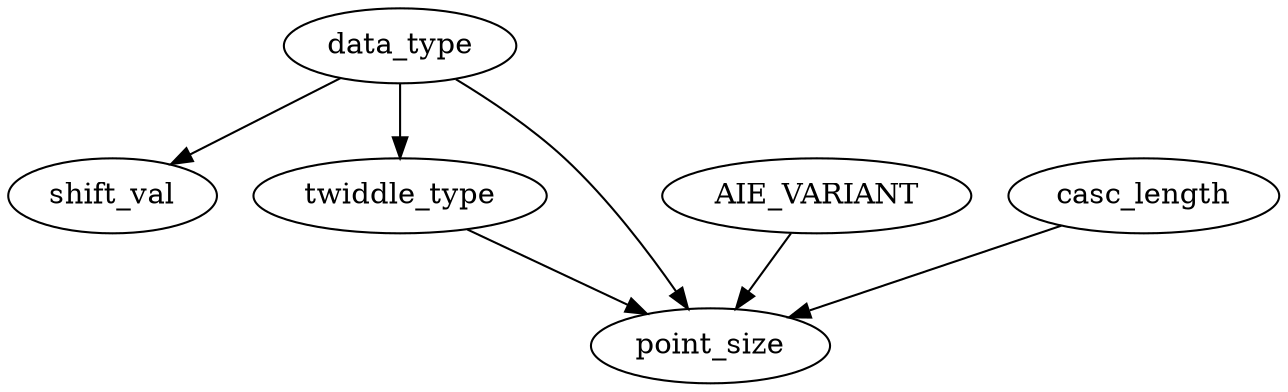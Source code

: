 digraph G {
data_type -> shift_val;
data_type -> twiddle_type;
AIE_VARIANT -> point_size;
data_type -> point_size;
twiddle_type -> point_size;
casc_length -> point_size;
}
